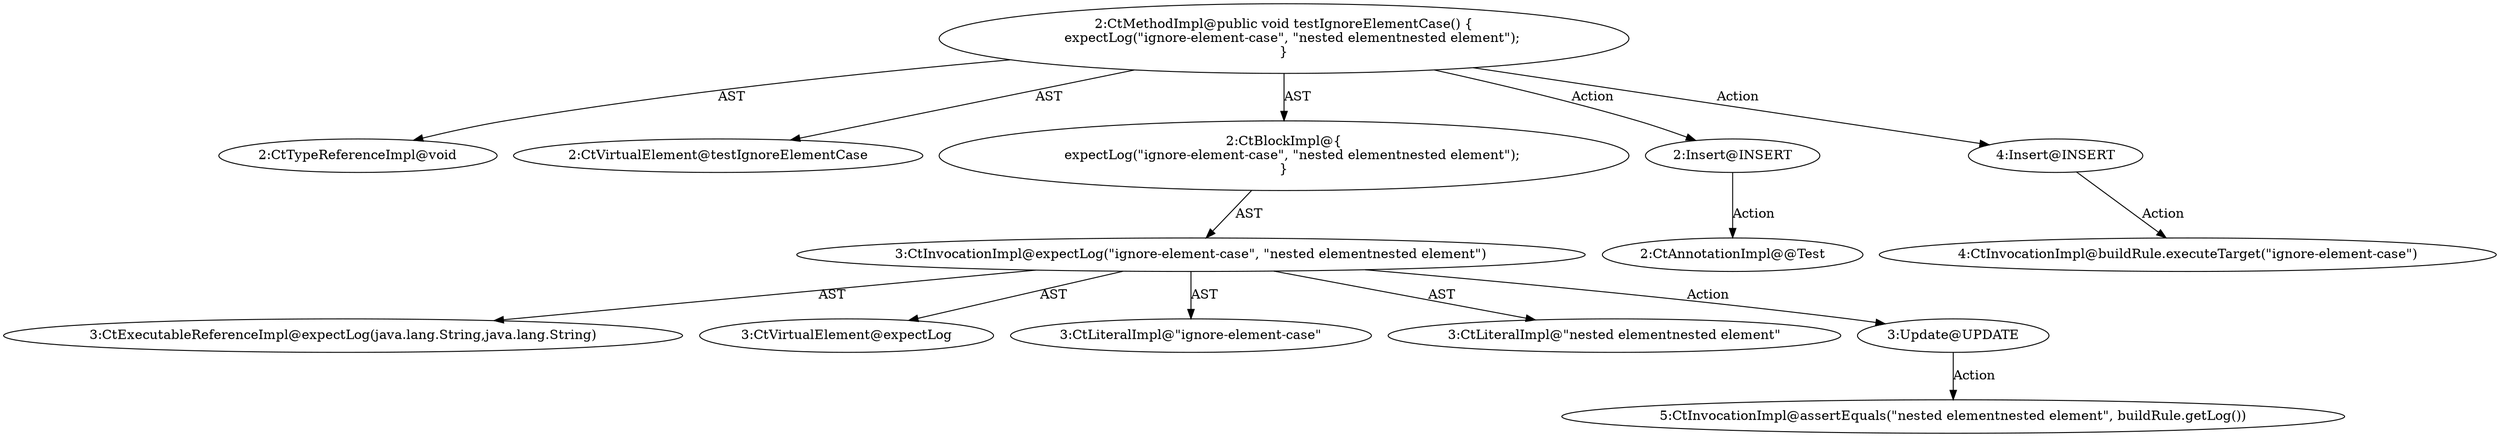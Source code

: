 digraph "testIgnoreElementCase#?" {
0 [label="2:CtTypeReferenceImpl@void" shape=ellipse]
1 [label="2:CtVirtualElement@testIgnoreElementCase" shape=ellipse]
2 [label="3:CtExecutableReferenceImpl@expectLog(java.lang.String,java.lang.String)" shape=ellipse]
3 [label="3:CtVirtualElement@expectLog" shape=ellipse]
4 [label="3:CtLiteralImpl@\"ignore-element-case\"" shape=ellipse]
5 [label="3:CtLiteralImpl@\"nested elementnested element\"" shape=ellipse]
6 [label="3:CtInvocationImpl@expectLog(\"ignore-element-case\", \"nested elementnested element\")" shape=ellipse]
7 [label="2:CtBlockImpl@\{
    expectLog(\"ignore-element-case\", \"nested elementnested element\");
\}" shape=ellipse]
8 [label="2:CtMethodImpl@public void testIgnoreElementCase() \{
    expectLog(\"ignore-element-case\", \"nested elementnested element\");
\}" shape=ellipse]
9 [label="3:Update@UPDATE" shape=ellipse]
10 [label="5:CtInvocationImpl@assertEquals(\"nested elementnested element\", buildRule.getLog())" shape=ellipse]
11 [label="2:Insert@INSERT" shape=ellipse]
12 [label="2:CtAnnotationImpl@@Test" shape=ellipse]
13 [label="4:Insert@INSERT" shape=ellipse]
14 [label="4:CtInvocationImpl@buildRule.executeTarget(\"ignore-element-case\")" shape=ellipse]
6 -> 3 [label="AST"];
6 -> 2 [label="AST"];
6 -> 4 [label="AST"];
6 -> 5 [label="AST"];
6 -> 9 [label="Action"];
7 -> 6 [label="AST"];
8 -> 1 [label="AST"];
8 -> 0 [label="AST"];
8 -> 7 [label="AST"];
8 -> 11 [label="Action"];
8 -> 13 [label="Action"];
9 -> 10 [label="Action"];
11 -> 12 [label="Action"];
13 -> 14 [label="Action"];
}
